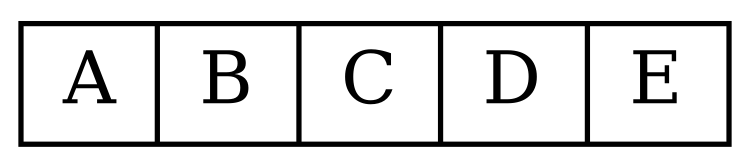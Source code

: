 // dot -Tsvg mygraph.dot -o mygraph.svg
digraph identity {
	nodesep=0;
	size="5!";
	node [shape=record,width=.1,height=.1];  // see Record based nodes
	N [label = "<A> A |<B> B |<C> C |<D> D |<E> E"];
}
